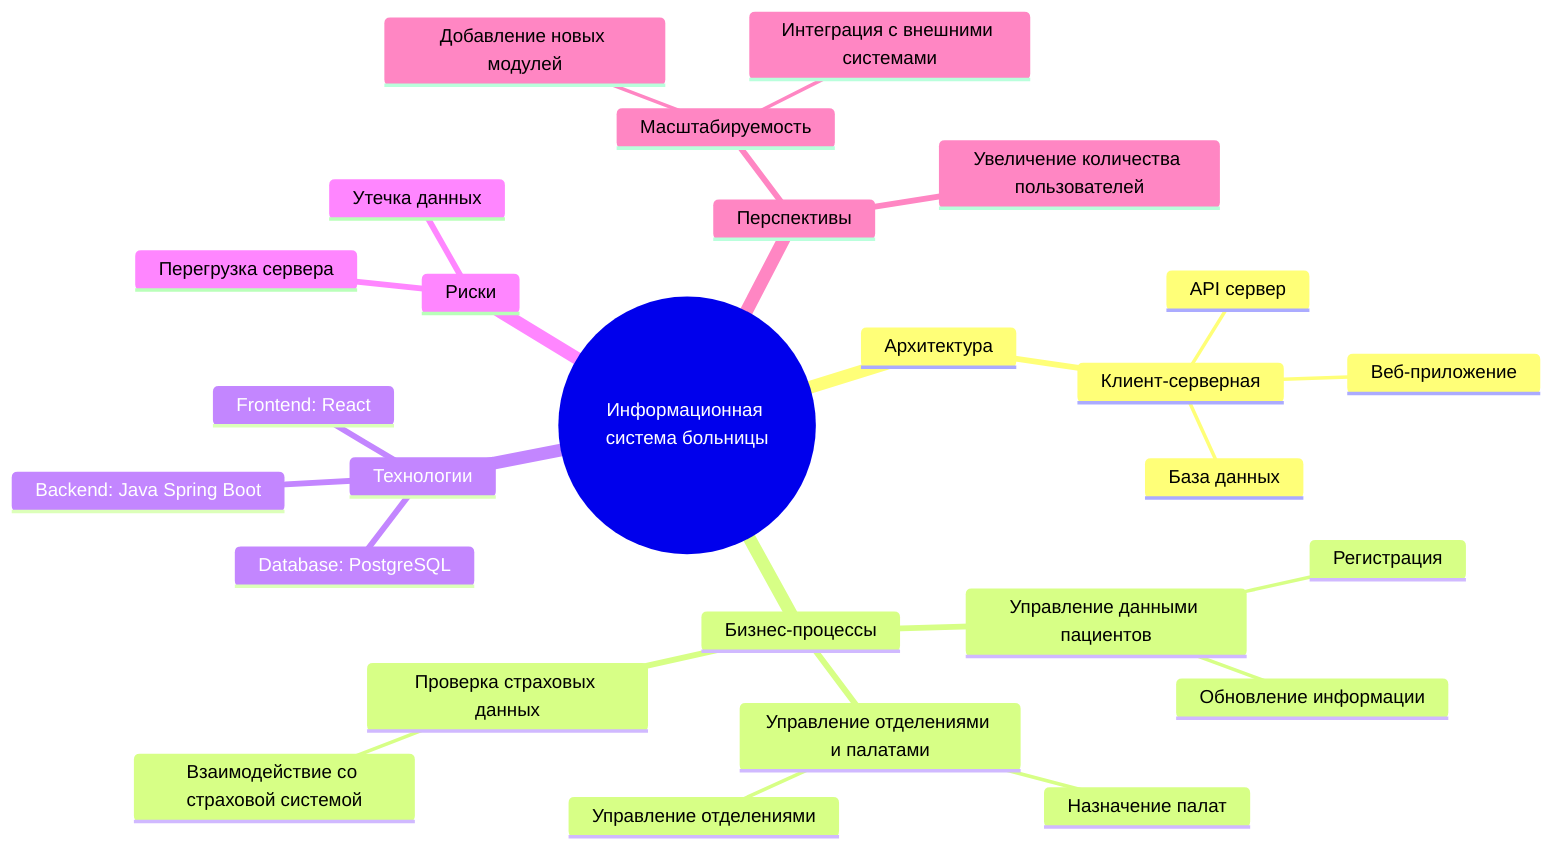mindmap
  root((Информационная система больницы))
    Архитектура
      Клиент-серверная
        Веб-приложение
        API сервер
        База данных
    Бизнес-процессы
      Управление данными пациентов
        Регистрация
        Обновление информации
      Управление отделениями и палатами
        Назначение палат
        Управление отделениями
      Проверка страховых данных
        Взаимодействие со страховой системой
    Технологии
      Frontend: React
      Backend: Java Spring Boot
      Database: PostgreSQL
    Риски
      Перегрузка сервера
      Утечка данных
    Перспективы
      Масштабируемость
        Добавление новых модулей
        Интеграция с внешними системами
      Увеличение количества пользователей